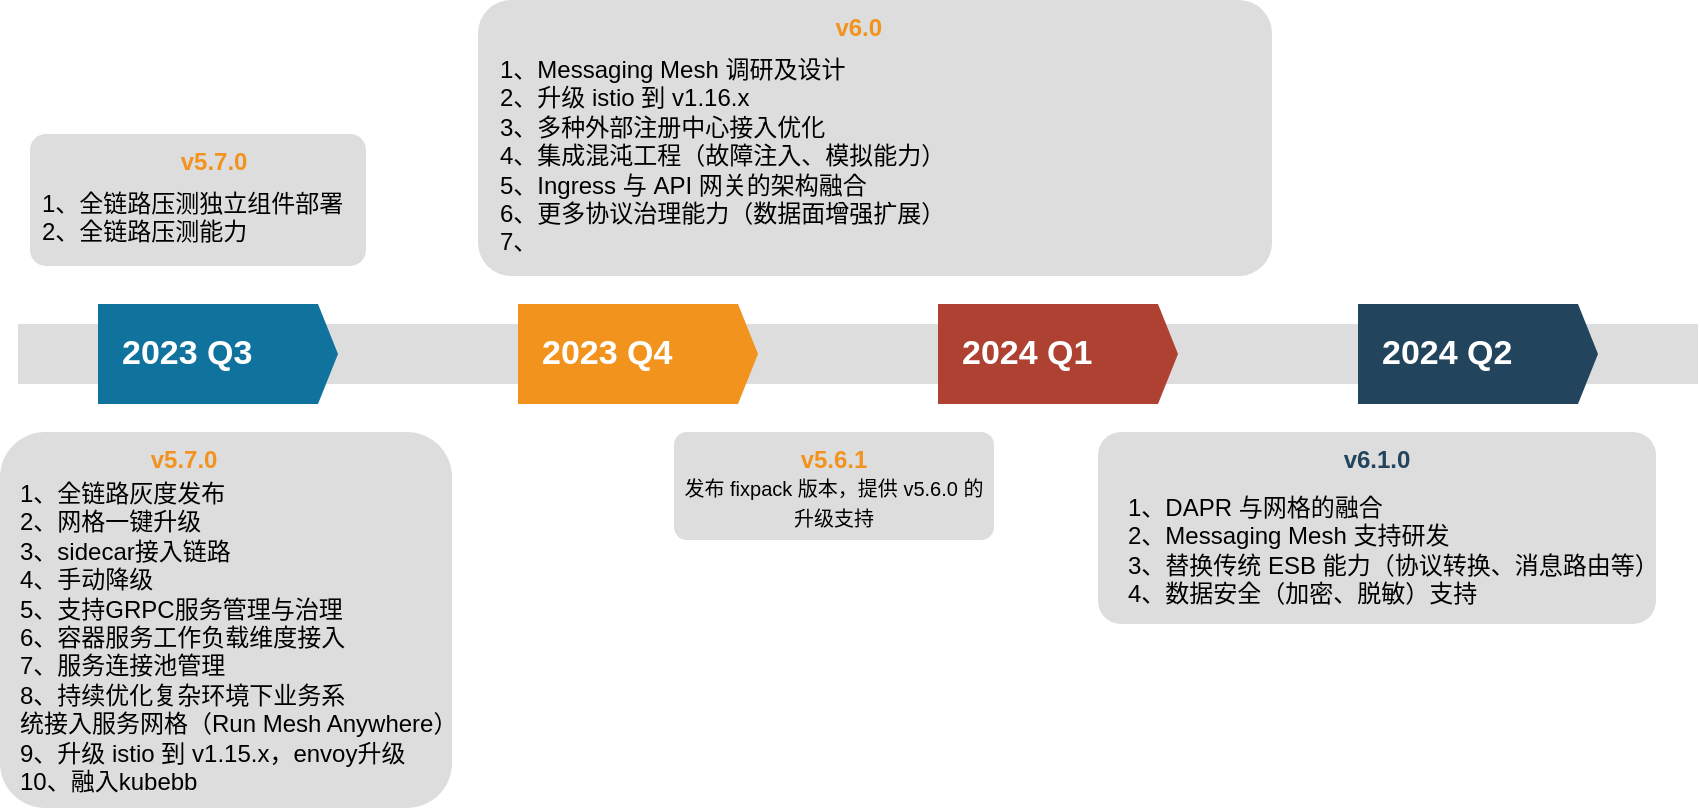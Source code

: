 <mxfile version="21.6.9" type="github">
  <diagram id="LPxzDfarXafkQE6jDnBZ" name="Page-1">
    <mxGraphModel dx="1015" dy="98" grid="0" gridSize="10" guides="1" tooltips="1" connect="1" arrows="1" fold="1" page="0" pageScale="1" pageWidth="827" pageHeight="1169" math="0" shadow="0">
      <root>
        <mxCell id="0" />
        <mxCell id="1" parent="0" />
        <mxCell id="35" value="" style="fillColor=#dddddd;rounded=0;strokeColor=none;" parent="1" vertex="1">
          <mxGeometry x="90" y="820" width="840" height="30" as="geometry" />
        </mxCell>
        <mxCell id="36" value="2023 Q3" style="shape=mxgraph.infographic.ribbonSimple;notch1=0;notch2=10;notch=0;html=1;fillColor=#10739E;strokeColor=none;shadow=0;fontSize=17;fontColor=#FFFFFF;align=left;spacingLeft=10;fontStyle=1;" parent="1" vertex="1">
          <mxGeometry x="130" y="810" width="120" height="50" as="geometry" />
        </mxCell>
        <mxCell id="37" value="2023 Q4" style="shape=mxgraph.infographic.ribbonSimple;notch1=0;notch2=10;notch=0;html=1;fillColor=#F2931E;strokeColor=none;shadow=0;fontSize=17;fontColor=#FFFFFF;align=left;spacingLeft=10;fontStyle=1;" parent="1" vertex="1">
          <mxGeometry x="340" y="810" width="120" height="50" as="geometry" />
        </mxCell>
        <mxCell id="38" value="2024 Q1" style="shape=mxgraph.infographic.ribbonSimple;notch1=0;notch2=10;notch=0;html=1;fillColor=#AE4132;strokeColor=none;shadow=0;fontSize=17;fontColor=#FFFFFF;align=left;spacingLeft=10;fontStyle=1;" parent="1" vertex="1">
          <mxGeometry x="550" y="810" width="120" height="50" as="geometry" />
        </mxCell>
        <mxCell id="39" value="2024 Q2" style="shape=mxgraph.infographic.ribbonSimple;notch1=0;notch2=10;notch=0;html=1;fillColor=#23445D;strokeColor=none;shadow=0;fontSize=17;fontColor=#FFFFFF;align=left;spacingLeft=10;fontStyle=1;" parent="1" vertex="1">
          <mxGeometry x="760" y="810" width="120" height="50" as="geometry" />
        </mxCell>
        <mxCell id="41" value="&lt;b style=&quot;color: rgb(242 , 147 , 30)&quot;&gt;&amp;nbsp; &amp;nbsp; &amp;nbsp; &amp;nbsp; &amp;nbsp; &amp;nbsp; &amp;nbsp; &amp;nbsp; &amp;nbsp; &amp;nbsp; &amp;nbsp; &amp;nbsp; &amp;nbsp; &amp;nbsp; &amp;nbsp; &amp;nbsp; &amp;nbsp; &amp;nbsp; &amp;nbsp; &amp;nbsp; &amp;nbsp; &amp;nbsp; &amp;nbsp; &amp;nbsp; &amp;nbsp; &amp;nbsp; &amp;nbsp;v6.0&lt;/b&gt;&lt;font color=&quot;#10739e&quot;&gt;&lt;span&gt;&lt;br&gt;&lt;br&gt;&lt;/span&gt;&lt;br&gt;&lt;/font&gt;" style="rounded=1;strokeColor=none;fillColor=#DDDDDD;align=left;arcSize=12;verticalAlign=top;whiteSpace=wrap;html=1;fontSize=12;fontStyle=1" parent="1" vertex="1">
          <mxGeometry x="320" y="658" width="397" height="138" as="geometry" />
        </mxCell>
        <mxCell id="44" value="&lt;font style=&quot;font-size: 10px&quot;&gt;&lt;font style=&quot;font-size: 12px&quot; color=&quot;#23445D&quot;&gt;&lt;b&gt;v6.1.0&lt;/b&gt;&lt;/font&gt;&lt;br&gt;&lt;br&gt;&lt;br&gt;&lt;/font&gt;" style="rounded=1;strokeColor=none;fillColor=#DDDDDD;align=center;arcSize=12;verticalAlign=top;whiteSpace=wrap;html=1;fontSize=12;" parent="1" vertex="1">
          <mxGeometry x="630" y="874" width="279" height="96" as="geometry" />
        </mxCell>
        <mxCell id="48" value="1、Messaging Mesh 调研及设计&lt;br&gt;2、升级 istio 到 v1.16.x&lt;br&gt;3、多种外部注册中心接入优化&lt;br&gt;4、集成混沌工程（故障注入、模拟能力）&lt;br&gt;5、Ingress 与 API 网关的架构融合&lt;br&gt;6、更多协议治理能力（数据面增强扩展）&lt;br&gt;7、" style="text;html=1;" parent="1" vertex="1">
          <mxGeometry x="328.5" y="679" width="380" height="112" as="geometry" />
        </mxCell>
        <mxCell id="52" value="1、DAPR 与网格的融合&lt;br&gt;2、Messaging Mesh 支持研发&lt;br&gt;3、替换传统 ESB 能力（协议转换、消息路由等）&lt;br&gt;4、数据安全（加密、脱敏）支持" style="text;html=1;" parent="1" vertex="1">
          <mxGeometry x="643" y="898" width="222" height="55" as="geometry" />
        </mxCell>
        <mxCell id="53" value="&lt;b style=&quot;color: rgb(242 , 147 , 30)&quot;&gt;&amp;nbsp; &amp;nbsp; &amp;nbsp; &amp;nbsp; &amp;nbsp; &amp;nbsp; &amp;nbsp; &amp;nbsp; &amp;nbsp; &amp;nbsp; &amp;nbsp; v5.7.0&lt;/b&gt;&lt;font color=&quot;#10739e&quot;&gt;&lt;span&gt;&lt;br&gt;&lt;br&gt;&lt;/span&gt;&lt;br&gt;&lt;/font&gt;" style="rounded=1;strokeColor=none;fillColor=#DDDDDD;align=left;arcSize=12;verticalAlign=top;whiteSpace=wrap;html=1;fontSize=12;fontStyle=1" parent="1" vertex="1">
          <mxGeometry x="81" y="874" width="226" height="188" as="geometry" />
        </mxCell>
        <mxCell id="54" value="1、全链路灰度发布&lt;br&gt;2、网格一键升级&lt;br&gt;3、sidecar接入链路&lt;br&gt;4、手动降级&lt;br&gt;5、支持GRPC服务管理与治理&lt;br&gt;6、容器服务工作负载维度接入&lt;br&gt;7、服务连接池管理&lt;br&gt;8、持续优化复杂环境下业务系&lt;br&gt;统接入服务网格（Run Mesh Anywhere）&lt;br&gt;9、升级 istio 到 v1.15.x，envoy升级&lt;br&gt;10、融入kubebb&lt;br&gt;&lt;div&gt;&lt;/div&gt;" style="text;html=1;" parent="1" vertex="1">
          <mxGeometry x="88.5" y="891" width="217.5" height="139" as="geometry" />
        </mxCell>
        <mxCell id="55" value="&lt;font style=&quot;font-size: 10px&quot;&gt;&lt;font style=&quot;font-size: 12px&quot; color=&quot;#F2931E&quot;&gt;&lt;b&gt;v5.6.1&lt;br&gt;&lt;/b&gt;&lt;/font&gt;发布 fixpack 版本，提供 v5.6.0 的升级支持&lt;br&gt;&lt;/font&gt;" style="rounded=1;strokeColor=none;fillColor=#DDDDDD;align=center;arcSize=12;verticalAlign=top;whiteSpace=wrap;html=1;fontSize=12;" parent="1" vertex="1">
          <mxGeometry x="418" y="874" width="160" height="54" as="geometry" />
        </mxCell>
        <mxCell id="g8IQu0MSXSlVKWpIP7Et-55" value="&lt;b style=&quot;color: rgb(242 , 147 , 30)&quot;&gt;&amp;nbsp; &amp;nbsp; &amp;nbsp; &amp;nbsp; &amp;nbsp; &amp;nbsp; &amp;nbsp; &amp;nbsp; &amp;nbsp; &amp;nbsp; &amp;nbsp; v5.7.0&lt;/b&gt;&lt;font color=&quot;#10739e&quot;&gt;&lt;span&gt;&lt;br&gt;&lt;br&gt;&lt;/span&gt;&lt;br&gt;&lt;/font&gt;" style="rounded=1;strokeColor=none;fillColor=#DDDDDD;align=left;arcSize=12;verticalAlign=top;whiteSpace=wrap;html=1;fontSize=12;fontStyle=1" vertex="1" parent="1">
          <mxGeometry x="96" y="725" width="168" height="66" as="geometry" />
        </mxCell>
        <mxCell id="g8IQu0MSXSlVKWpIP7Et-56" value="1、全链路压测独立组件部署&lt;br&gt;2、全链路压测能力&lt;br&gt;&lt;div&gt;&lt;/div&gt;" style="text;html=1;" vertex="1" parent="1">
          <mxGeometry x="99.5" y="746" width="161" height="27" as="geometry" />
        </mxCell>
      </root>
    </mxGraphModel>
  </diagram>
</mxfile>
